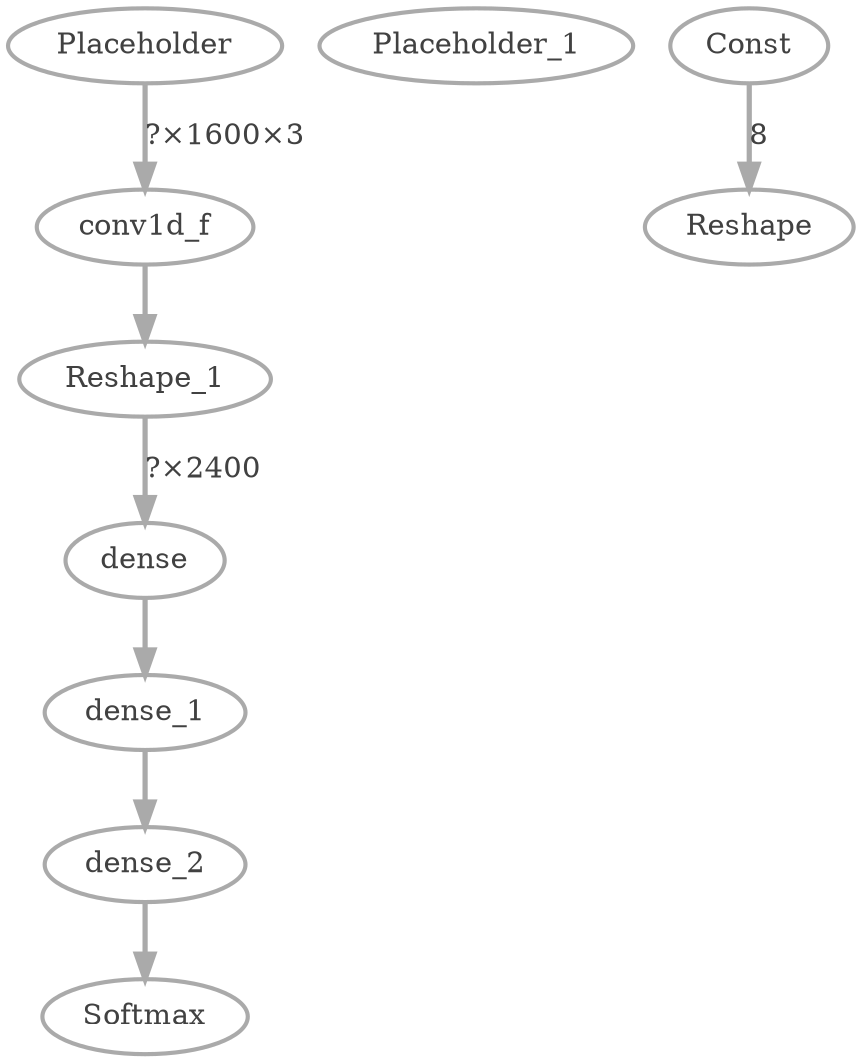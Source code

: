 digraph G {
	graph [color=white fillcolor=white fontcolor="#414141" style=rounded]
	node [color="#aaaaaa" fillcolor=white fontcolor="#414141" penwidth=2 style=filled]
	edge [arrowsize=1.2 color="#aaaaaa" fontcolor="#414141" penwidth=2.5]
	Placeholder [label=Placeholder]
	Placeholder_1 [label=Placeholder_1]
	Const [label=Const]
	Reshape [label=Reshape]
	conv1d_f [label=conv1d_f]
	Reshape_1 [label=Reshape_1]
	dense [label=dense]
	dense_1 [label=dense_1]
	dense_2 [label=dense_2]
	Softmax [label=Softmax]
	Const -> Reshape [label=8]
	Placeholder -> conv1d_f [label="?×1600×3"]
	conv1d_f -> Reshape_1
	Reshape_1 -> dense [label="?×2400"]
	dense -> dense_1
	dense_1 -> dense_2
	dense_2 -> Softmax
}
